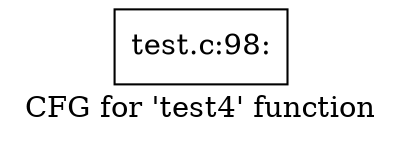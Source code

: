 digraph "CFG for 'test4' function" {
	label="CFG for 'test4' function";

	Node0x556c633c9610 [shape=record,label="{test.c:98:}"];
}
